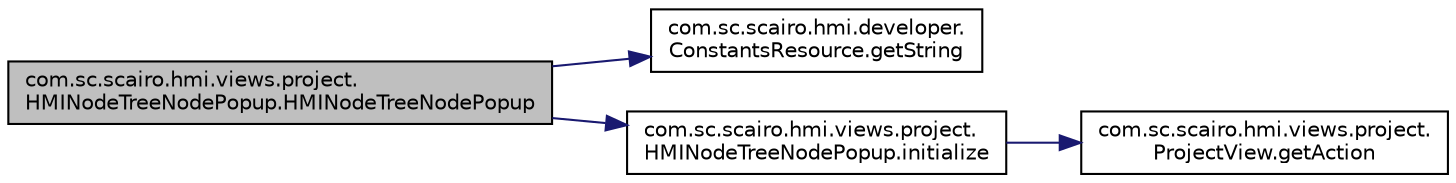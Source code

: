 digraph "com.sc.scairo.hmi.views.project.HMINodeTreeNodePopup.HMINodeTreeNodePopup"
{
 // LATEX_PDF_SIZE
  edge [fontname="Helvetica",fontsize="10",labelfontname="Helvetica",labelfontsize="10"];
  node [fontname="Helvetica",fontsize="10",shape=record];
  rankdir="LR";
  Node1 [label="com.sc.scairo.hmi.views.project.\lHMINodeTreeNodePopup.HMINodeTreeNodePopup",height=0.2,width=0.4,color="black", fillcolor="grey75", style="filled", fontcolor="black",tooltip=" "];
  Node1 -> Node2 [color="midnightblue",fontsize="10",style="solid",fontname="Helvetica"];
  Node2 [label="com.sc.scairo.hmi.developer.\lConstantsResource.getString",height=0.2,width=0.4,color="black", fillcolor="white", style="filled",URL="$classcom_1_1sc_1_1scairo_1_1hmi_1_1developer_1_1_constants_resource.html#af32f8758c3cd7fdb5cb6c1c909df154f",tooltip=" "];
  Node1 -> Node3 [color="midnightblue",fontsize="10",style="solid",fontname="Helvetica"];
  Node3 [label="com.sc.scairo.hmi.views.project.\lHMINodeTreeNodePopup.initialize",height=0.2,width=0.4,color="black", fillcolor="white", style="filled",URL="$classcom_1_1sc_1_1scairo_1_1hmi_1_1views_1_1project_1_1_h_m_i_node_tree_node_popup.html#ab87d5c028c17ed35383805fc2352baf4",tooltip=" "];
  Node3 -> Node4 [color="midnightblue",fontsize="10",style="solid",fontname="Helvetica"];
  Node4 [label="com.sc.scairo.hmi.views.project.\lProjectView.getAction",height=0.2,width=0.4,color="black", fillcolor="white", style="filled",URL="$classcom_1_1sc_1_1scairo_1_1hmi_1_1views_1_1project_1_1_project_view.html#ab573a450b10564e70636f6f4e949a74f",tooltip=" "];
}
